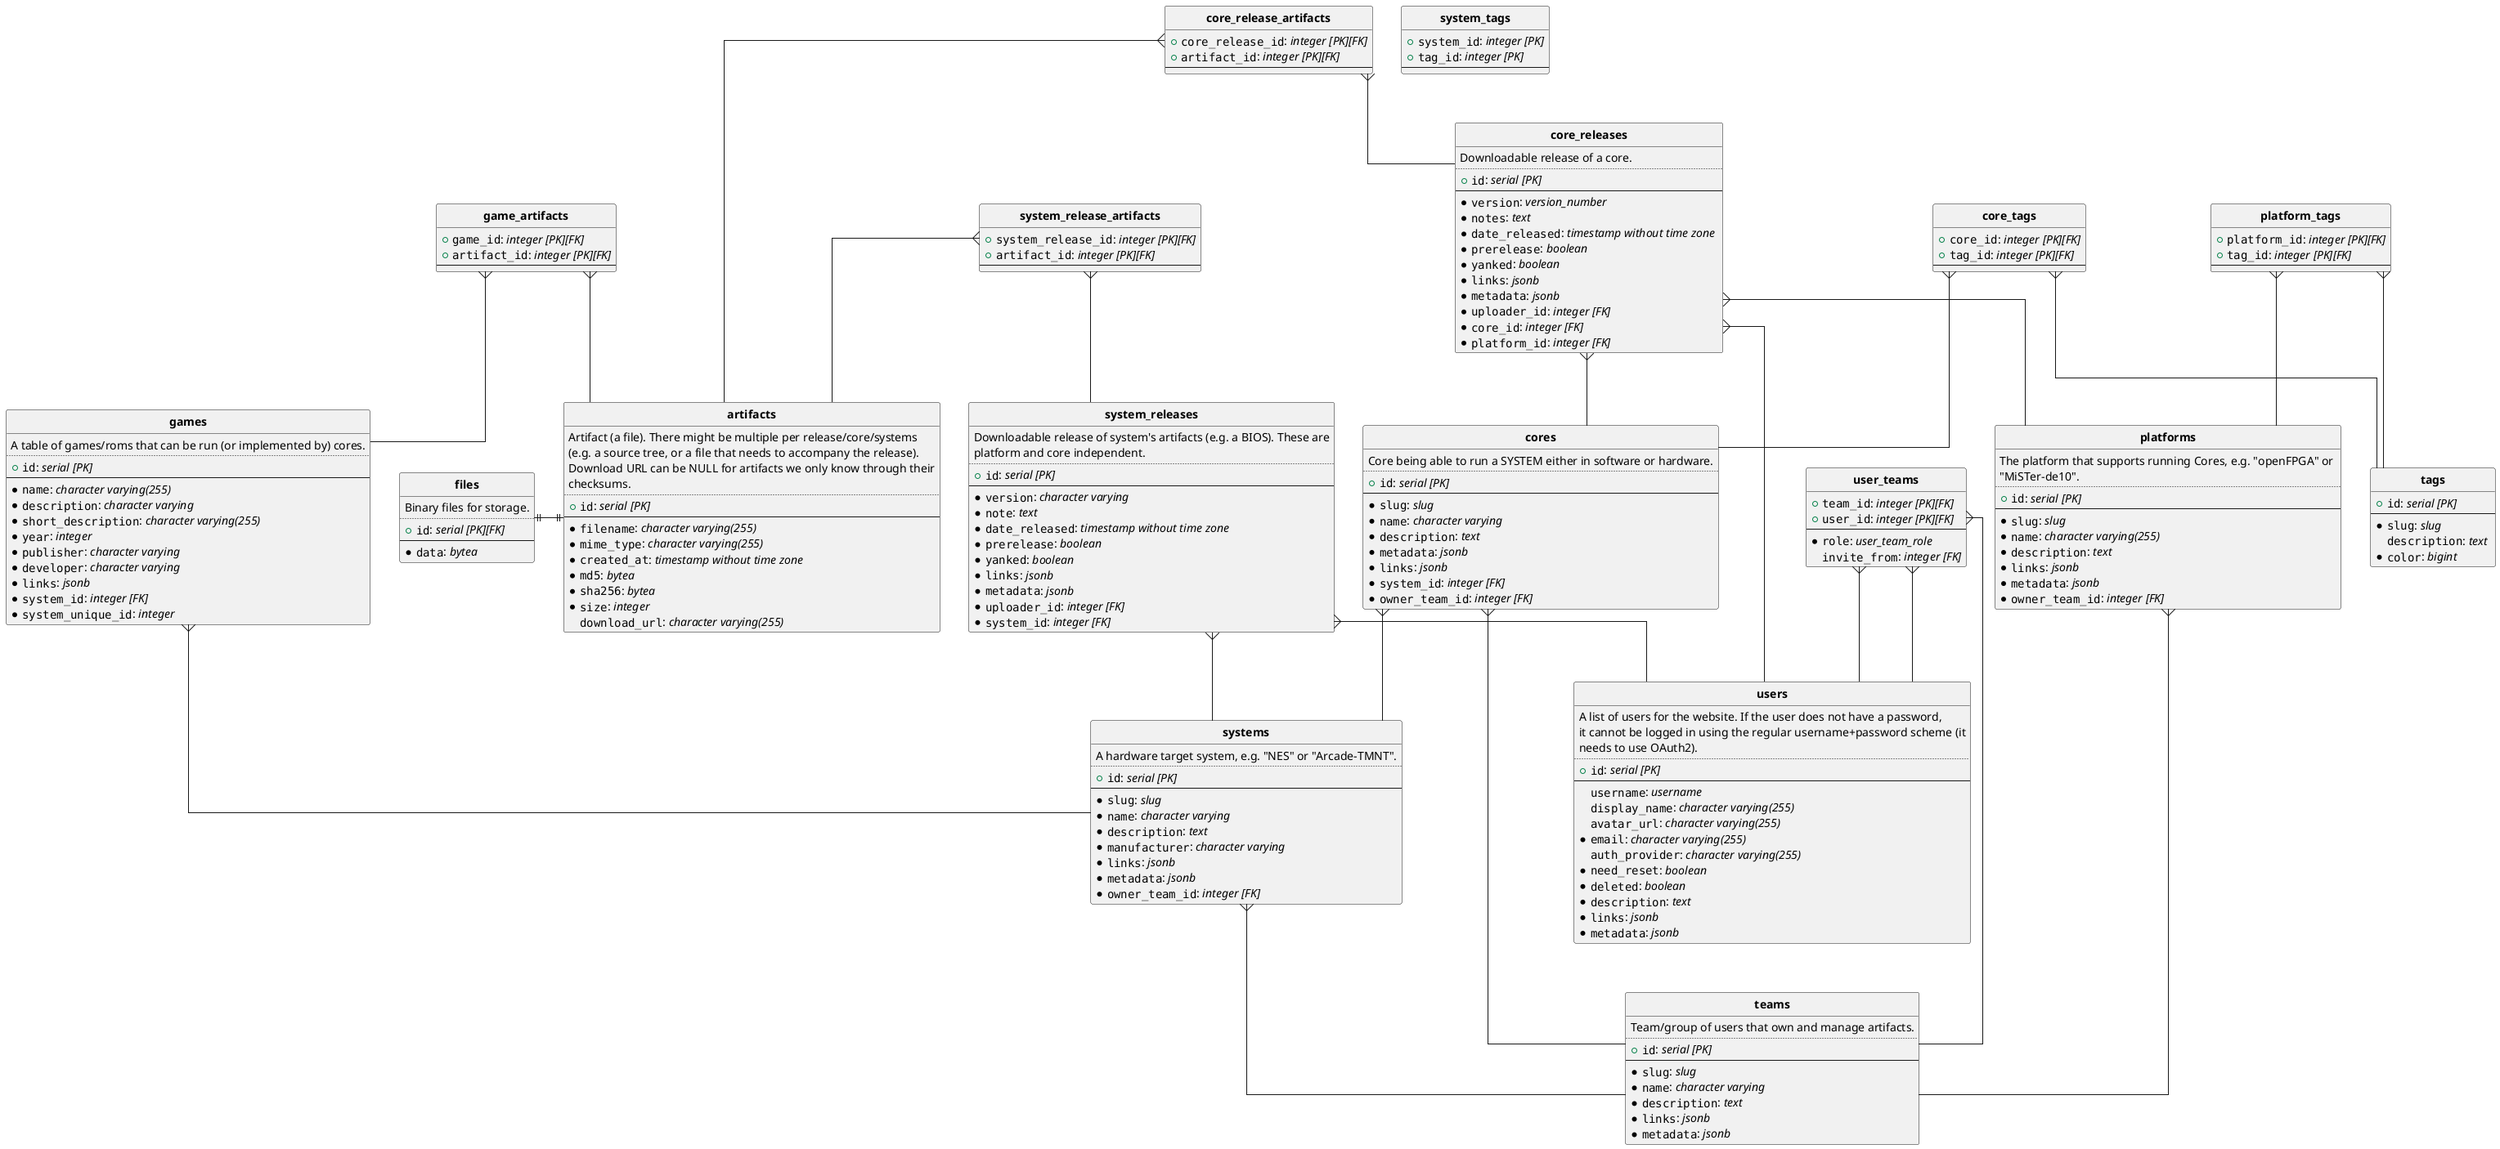 @startuml
hide circle
skinparam linetype ortho

entity "**artifacts**" {
  Artifact (a file). There might be multiple per release/core/systems\n(e.g. a source tree, or a file that needs to accompany the release).\nDownload URL can be NULL for artifacts we only know through their\nchecksums.
  ..
  + ""id"": //serial [PK]//
  --
  *""filename"": //character varying(255) //
  *""mime_type"": //character varying(255) //
  *""created_at"": //timestamp without time zone //
  *""md5"": //bytea //
  *""sha256"": //bytea //
  *""size"": //integer //
  ""download_url"": //character varying(255) //
}

entity "**core_release_artifacts**" {
  + ""core_release_id"": //integer [PK][FK]//
  + ""artifact_id"": //integer [PK][FK]//
  --
}

entity "**core_releases**" {
  Downloadable release of a core.
  ..
  + ""id"": //serial [PK]//
  --
  *""version"": //version_number //
  *""notes"": //text //
  *""date_released"": //timestamp without time zone //
  *""prerelease"": //boolean //
  *""yanked"": //boolean //
  *""links"": //jsonb //
  *""metadata"": //jsonb //
  *""uploader_id"": //integer [FK]//
  *""core_id"": //integer [FK]//
  *""platform_id"": //integer [FK]//
}

entity "**core_tags**" {
  + ""core_id"": //integer [PK][FK]//
  + ""tag_id"": //integer [PK][FK]//
  --
}

entity "**cores**" {
  Core being able to run a SYSTEM either in software or hardware.
  ..
  + ""id"": //serial [PK]//
  --
  *""slug"": //slug //
  *""name"": //character varying //
  *""description"": //text //
  *""metadata"": //jsonb //
  *""links"": //jsonb //
  *""system_id"": //integer [FK]//
  *""owner_team_id"": //integer [FK]//
}

entity "**files**" {
  Binary files for storage.
  ..
  + ""id"": //serial [PK][FK]//
  --
  *""data"": //bytea //
}

entity "**game_artifacts**" {
  + ""game_id"": //integer [PK][FK]//
  + ""artifact_id"": //integer [PK][FK]//
  --
}

entity "**games**" {
  A table of games/roms that can be run (or implemented by) cores.
  ..
  + ""id"": //serial [PK]//
  --
  *""name"": //character varying(255) //
  *""description"": //character varying //
  *""short_description"": //character varying(255) //
  *""year"": //integer //
  *""publisher"": //character varying //
  *""developer"": //character varying //
  *""links"": //jsonb //
  *""system_id"": //integer [FK]//
  *""system_unique_id"": //integer //
}

entity "**platform_tags**" {
  + ""platform_id"": //integer [PK][FK]//
  + ""tag_id"": //integer [PK][FK]//
  --
}

entity "**platforms**" {
  The platform that supports running Cores, e.g. &#34;openFPGA&#34; or \n&#34;MiSTer-de10&#34;.
  ..
  + ""id"": //serial [PK]//
  --
  *""slug"": //slug //
  *""name"": //character varying(255) //
  *""description"": //text //
  *""links"": //jsonb //
  *""metadata"": //jsonb //
  *""owner_team_id"": //integer [FK]//
}

entity "**system_release_artifacts**" {
  + ""system_release_id"": //integer [PK][FK]//
  + ""artifact_id"": //integer [PK][FK]//
  --
}

entity "**system_releases**" {
  Downloadable release of system&#39;s artifacts (e.g. a BIOS). These are\nplatform and core independent.
  ..
  + ""id"": //serial [PK]//
  --
  *""version"": //character varying //
  *""note"": //text //
  *""date_released"": //timestamp without time zone //
  *""prerelease"": //boolean //
  *""yanked"": //boolean //
  *""links"": //jsonb //
  *""metadata"": //jsonb //
  *""uploader_id"": //integer [FK]//
  *""system_id"": //integer [FK]//
}

entity "**system_tags**" {
  + ""system_id"": //integer [PK]//
  + ""tag_id"": //integer [PK]//
  --
}

entity "**systems**" {
  A hardware target system, e.g. &#34;NES&#34; or &#34;Arcade-TMNT&#34;.
  ..
  + ""id"": //serial [PK]//
  --
  *""slug"": //slug //
  *""name"": //character varying //
  *""description"": //text //
  *""manufacturer"": //character varying //
  *""links"": //jsonb //
  *""metadata"": //jsonb //
  *""owner_team_id"": //integer [FK]//
}

entity "**tags**" {
  + ""id"": //serial [PK]//
  --
  *""slug"": //slug //
  ""description"": //text //
  *""color"": //bigint //
}

entity "**teams**" {
  Team/group of users that own and manage artifacts.
  ..
  + ""id"": //serial [PK]//
  --
  *""slug"": //slug //
  *""name"": //character varying //
  *""description"": //text //
  *""links"": //jsonb //
  *""metadata"": //jsonb //
}

entity "**user_teams**" {
  + ""team_id"": //integer [PK][FK]//
  + ""user_id"": //integer [PK][FK]//
  --
  *""role"": //user_team_role //
  ""invite_from"": //integer [FK]//
}

entity "**users**" {
  A list of users for the website. If the user does not have a password,\nit cannot be logged in using the regular username&#43;password scheme (it\nneeds to use OAuth2).
  ..
  + ""id"": //serial [PK]//
  --
  ""username"": //username //
  ""display_name"": //character varying(255) //
  ""avatar_url"": //character varying(255) //
  *""email"": //character varying(255) //
  ""auth_provider"": //character varying(255) //
  *""need_reset"": //boolean //
  *""deleted"": //boolean //
  *""description"": //text //
  *""links"": //jsonb //
  *""metadata"": //jsonb //
}

"**core_release_artifacts**"   }--  "**artifacts**"

"**core_release_artifacts**"   }--  "**core_releases**"

"**core_releases**"   }--  "**cores**"

"**core_releases**"   }--  "**platforms**"

"**core_releases**"   }--  "**users**"

"**core_tags**"   }--  "**cores**"

"**core_tags**"   }--  "**tags**"

"**cores**"   }--  "**teams**"

"**cores**"   }--  "**systems**"

"**files**"  ||-||  "**artifacts**"

"**game_artifacts**"   }--  "**artifacts**"

"**game_artifacts**"   }--  "**games**"

"**games**"   }--  "**systems**"

"**platform_tags**"   }--  "**platforms**"

"**platform_tags**"   }--  "**tags**"

"**platforms**"   }--  "**teams**"

"**system_release_artifacts**"   }--  "**artifacts**"

"**system_release_artifacts**"   }--  "**system_releases**"

"**system_releases**"   }--  "**systems**"

"**system_releases**"   }--  "**users**"

"**systems**"   }--  "**teams**"

"**user_teams**"   }--  "**users**"

"**user_teams**"   }--  "**teams**"

"**user_teams**"   }--  "**users**"
@enduml

